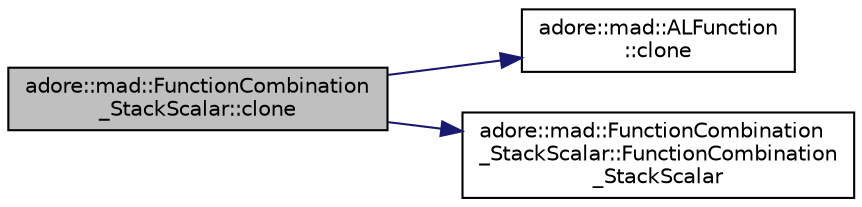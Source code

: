 digraph "adore::mad::FunctionCombination_StackScalar::clone"
{
 // LATEX_PDF_SIZE
  edge [fontname="Helvetica",fontsize="10",labelfontname="Helvetica",labelfontsize="10"];
  node [fontname="Helvetica",fontsize="10",shape=record];
  rankdir="LR";
  Node1 [label="adore::mad::FunctionCombination\l_StackScalar::clone",height=0.2,width=0.4,color="black", fillcolor="grey75", style="filled", fontcolor="black",tooltip=" "];
  Node1 -> Node2 [color="midnightblue",fontsize="10",style="solid",fontname="Helvetica"];
  Node2 [label="adore::mad::ALFunction\l::clone",height=0.2,width=0.4,color="black", fillcolor="white", style="filled",URL="$classadore_1_1mad_1_1ALFunction.html#a3e21784680fec965fdcf4ff4c1bcbbe6",tooltip=" "];
  Node1 -> Node3 [color="midnightblue",fontsize="10",style="solid",fontname="Helvetica"];
  Node3 [label="adore::mad::FunctionCombination\l_StackScalar::FunctionCombination\l_StackScalar",height=0.2,width=0.4,color="black", fillcolor="white", style="filled",URL="$classadore_1_1mad_1_1FunctionCombination__StackScalar.html#af685a709c85da3045d17704009b2aff4",tooltip=" "];
}
